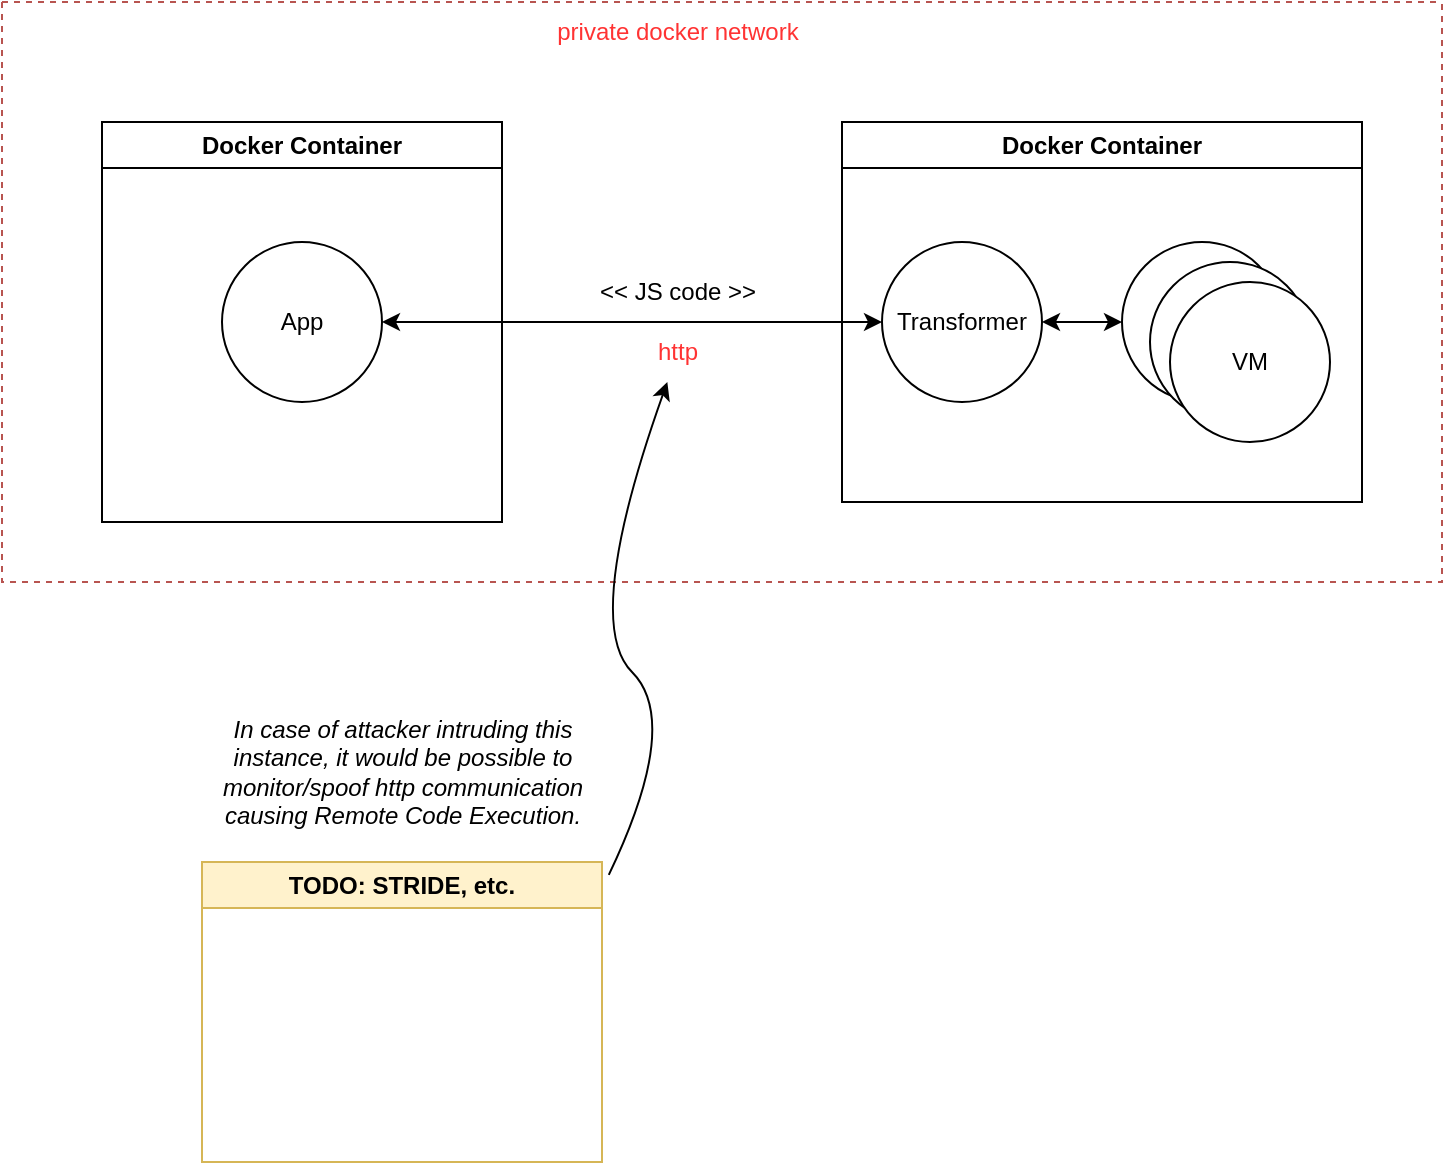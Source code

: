 <mxfile version="20.6.0" type="github">
  <diagram id="r4VjCqL_lPk8LwniEGfx" name="Page-1">
    <mxGraphModel dx="1226" dy="800" grid="1" gridSize="10" guides="1" tooltips="1" connect="1" arrows="1" fold="1" page="1" pageScale="1" pageWidth="827" pageHeight="1169" math="0" shadow="0">
      <root>
        <mxCell id="0" />
        <mxCell id="1" parent="0" />
        <mxCell id="kssWVyb8Yw60K7yibJ3D-4" value="Transformer" style="ellipse;whiteSpace=wrap;html=1;aspect=fixed;" vertex="1" parent="1">
          <mxGeometry x="520" y="200" width="80" height="80" as="geometry" />
        </mxCell>
        <mxCell id="kssWVyb8Yw60K7yibJ3D-6" value="VM" style="ellipse;whiteSpace=wrap;html=1;aspect=fixed;" vertex="1" parent="1">
          <mxGeometry x="640" y="200" width="80" height="80" as="geometry" />
        </mxCell>
        <mxCell id="kssWVyb8Yw60K7yibJ3D-5" value="VM" style="ellipse;whiteSpace=wrap;html=1;aspect=fixed;" vertex="1" parent="1">
          <mxGeometry x="654" y="210" width="80" height="80" as="geometry" />
        </mxCell>
        <mxCell id="kssWVyb8Yw60K7yibJ3D-7" value="VM" style="ellipse;whiteSpace=wrap;html=1;aspect=fixed;" vertex="1" parent="1">
          <mxGeometry x="664" y="220" width="80" height="80" as="geometry" />
        </mxCell>
        <mxCell id="kssWVyb8Yw60K7yibJ3D-8" value="Docker Container" style="swimlane;whiteSpace=wrap;html=1;" vertex="1" parent="1">
          <mxGeometry x="500" y="140" width="260" height="190" as="geometry" />
        </mxCell>
        <mxCell id="kssWVyb8Yw60K7yibJ3D-9" value="Docker Container" style="swimlane;whiteSpace=wrap;html=1;" vertex="1" parent="1">
          <mxGeometry x="130" y="140" width="200" height="200" as="geometry" />
        </mxCell>
        <mxCell id="kssWVyb8Yw60K7yibJ3D-3" value="App" style="ellipse;whiteSpace=wrap;html=1;aspect=fixed;" vertex="1" parent="kssWVyb8Yw60K7yibJ3D-9">
          <mxGeometry x="60" y="60" width="80" height="80" as="geometry" />
        </mxCell>
        <mxCell id="kssWVyb8Yw60K7yibJ3D-11" value="" style="endArrow=classic;startArrow=classic;html=1;rounded=0;exitX=1;exitY=0.5;exitDx=0;exitDy=0;" edge="1" parent="1" source="kssWVyb8Yw60K7yibJ3D-3">
          <mxGeometry width="50" height="50" relative="1" as="geometry">
            <mxPoint x="390" y="380" as="sourcePoint" />
            <mxPoint x="520" y="240" as="targetPoint" />
          </mxGeometry>
        </mxCell>
        <mxCell id="kssWVyb8Yw60K7yibJ3D-12" value="" style="endArrow=classic;startArrow=classic;html=1;rounded=0;exitX=1;exitY=0.5;exitDx=0;exitDy=0;entryX=0;entryY=0.5;entryDx=0;entryDy=0;" edge="1" parent="1" source="kssWVyb8Yw60K7yibJ3D-4" target="kssWVyb8Yw60K7yibJ3D-6">
          <mxGeometry width="50" height="50" relative="1" as="geometry">
            <mxPoint x="610" y="250" as="sourcePoint" />
            <mxPoint x="440" y="330" as="targetPoint" />
          </mxGeometry>
        </mxCell>
        <mxCell id="kssWVyb8Yw60K7yibJ3D-13" value="&amp;lt;&amp;lt; JS code &amp;gt;&amp;gt;" style="text;html=1;strokeColor=none;fillColor=none;align=center;verticalAlign=middle;whiteSpace=wrap;rounded=0;" vertex="1" parent="1">
          <mxGeometry x="370" y="210" width="96" height="30" as="geometry" />
        </mxCell>
        <mxCell id="kssWVyb8Yw60K7yibJ3D-14" value="&lt;font color=&quot;#ff3333&quot;&gt;http&lt;/font&gt;" style="text;html=1;strokeColor=none;fillColor=none;align=center;verticalAlign=middle;whiteSpace=wrap;rounded=0;" vertex="1" parent="1">
          <mxGeometry x="370" y="240" width="96" height="30" as="geometry" />
        </mxCell>
        <mxCell id="kssWVyb8Yw60K7yibJ3D-15" value="" style="swimlane;startSize=0;dashed=1;fillColor=#f8cecc;strokeColor=#b85450;" vertex="1" parent="1">
          <mxGeometry x="80" y="80" width="720" height="290" as="geometry" />
        </mxCell>
        <mxCell id="kssWVyb8Yw60K7yibJ3D-16" value="&lt;font color=&quot;#ff3333&quot;&gt;private docker network&lt;/font&gt;" style="text;html=1;strokeColor=none;fillColor=none;align=center;verticalAlign=middle;whiteSpace=wrap;rounded=0;" vertex="1" parent="kssWVyb8Yw60K7yibJ3D-15">
          <mxGeometry x="264" width="148" height="30" as="geometry" />
        </mxCell>
        <mxCell id="kssWVyb8Yw60K7yibJ3D-17" value="" style="curved=1;endArrow=classic;html=1;rounded=0;fontColor=#FF3333;exitX=1.017;exitY=0.043;exitDx=0;exitDy=0;exitPerimeter=0;" edge="1" parent="1" source="kssWVyb8Yw60K7yibJ3D-18" target="kssWVyb8Yw60K7yibJ3D-14">
          <mxGeometry width="50" height="50" relative="1" as="geometry">
            <mxPoint x="370" y="440" as="sourcePoint" />
            <mxPoint x="420" y="390" as="targetPoint" />
            <Array as="points">
              <mxPoint x="420" y="440" />
              <mxPoint x="370" y="390" />
            </Array>
          </mxGeometry>
        </mxCell>
        <mxCell id="kssWVyb8Yw60K7yibJ3D-18" value="TODO: STRIDE, etc." style="swimlane;whiteSpace=wrap;html=1;fillColor=#fff2cc;strokeColor=#d6b656;" vertex="1" parent="1">
          <mxGeometry x="180" y="510" width="200" height="150" as="geometry" />
        </mxCell>
        <mxCell id="kssWVyb8Yw60K7yibJ3D-19" value="&lt;font color=&quot;#000000&quot;&gt;In case of attacker intruding this&lt;br&gt;instance, it would be possible to&lt;br&gt;monitor/spoof http communication&lt;br&gt;causing Remote Code Execution.&lt;br&gt;&lt;/font&gt;" style="text;html=1;align=center;verticalAlign=middle;resizable=0;points=[];autosize=1;strokeColor=none;fillColor=none;fontColor=#FF3333;fontStyle=2" vertex="1" parent="1">
          <mxGeometry x="180" y="430" width="200" height="70" as="geometry" />
        </mxCell>
      </root>
    </mxGraphModel>
  </diagram>
</mxfile>
